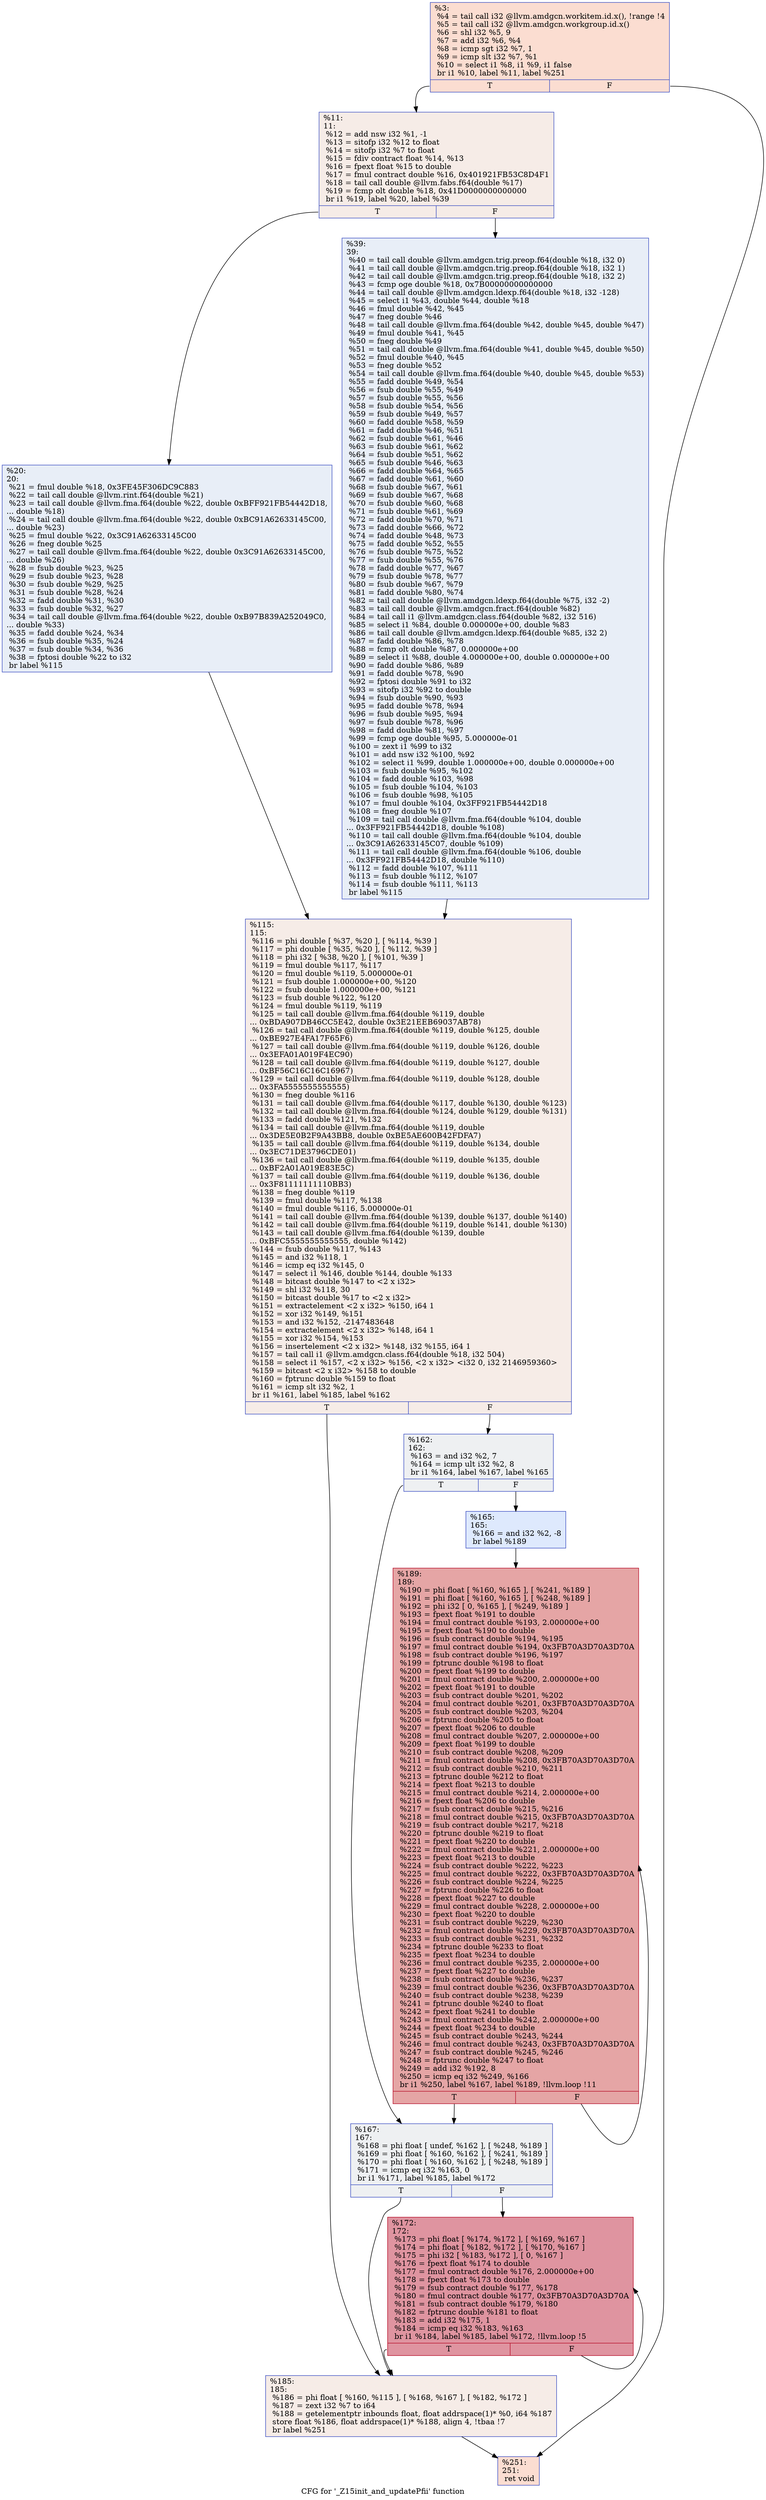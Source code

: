 digraph "CFG for '_Z15init_and_updatePfii' function" {
	label="CFG for '_Z15init_and_updatePfii' function";

	Node0x616bd10 [shape=record,color="#3d50c3ff", style=filled, fillcolor="#f7b39670",label="{%3:\l  %4 = tail call i32 @llvm.amdgcn.workitem.id.x(), !range !4\l  %5 = tail call i32 @llvm.amdgcn.workgroup.id.x()\l  %6 = shl i32 %5, 9\l  %7 = add i32 %6, %4\l  %8 = icmp sgt i32 %7, 1\l  %9 = icmp slt i32 %7, %1\l  %10 = select i1 %8, i1 %9, i1 false\l  br i1 %10, label %11, label %251\l|{<s0>T|<s1>F}}"];
	Node0x616bd10:s0 -> Node0x616ca70;
	Node0x616bd10:s1 -> Node0x616d6a0;
	Node0x616ca70 [shape=record,color="#3d50c3ff", style=filled, fillcolor="#ead5c970",label="{%11:\l11:                                               \l  %12 = add nsw i32 %1, -1\l  %13 = sitofp i32 %12 to float\l  %14 = sitofp i32 %7 to float\l  %15 = fdiv contract float %14, %13\l  %16 = fpext float %15 to double\l  %17 = fmul contract double %16, 0x401921FB53C8D4F1\l  %18 = tail call double @llvm.fabs.f64(double %17)\l  %19 = fcmp olt double %18, 0x41D0000000000000\l  br i1 %19, label %20, label %39\l|{<s0>T|<s1>F}}"];
	Node0x616ca70:s0 -> Node0x616e890;
	Node0x616ca70:s1 -> Node0x616e920;
	Node0x616e890 [shape=record,color="#3d50c3ff", style=filled, fillcolor="#cbd8ee70",label="{%20:\l20:                                               \l  %21 = fmul double %18, 0x3FE45F306DC9C883\l  %22 = tail call double @llvm.rint.f64(double %21)\l  %23 = tail call double @llvm.fma.f64(double %22, double 0xBFF921FB54442D18,\l... double %18)\l  %24 = tail call double @llvm.fma.f64(double %22, double 0xBC91A62633145C00,\l... double %23)\l  %25 = fmul double %22, 0x3C91A62633145C00\l  %26 = fneg double %25\l  %27 = tail call double @llvm.fma.f64(double %22, double 0x3C91A62633145C00,\l... double %26)\l  %28 = fsub double %23, %25\l  %29 = fsub double %23, %28\l  %30 = fsub double %29, %25\l  %31 = fsub double %28, %24\l  %32 = fadd double %31, %30\l  %33 = fsub double %32, %27\l  %34 = tail call double @llvm.fma.f64(double %22, double 0xB97B839A252049C0,\l... double %33)\l  %35 = fadd double %24, %34\l  %36 = fsub double %35, %24\l  %37 = fsub double %34, %36\l  %38 = fptosi double %22 to i32\l  br label %115\l}"];
	Node0x616e890 -> Node0x616fc20;
	Node0x616e920 [shape=record,color="#3d50c3ff", style=filled, fillcolor="#cbd8ee70",label="{%39:\l39:                                               \l  %40 = tail call double @llvm.amdgcn.trig.preop.f64(double %18, i32 0)\l  %41 = tail call double @llvm.amdgcn.trig.preop.f64(double %18, i32 1)\l  %42 = tail call double @llvm.amdgcn.trig.preop.f64(double %18, i32 2)\l  %43 = fcmp oge double %18, 0x7B00000000000000\l  %44 = tail call double @llvm.amdgcn.ldexp.f64(double %18, i32 -128)\l  %45 = select i1 %43, double %44, double %18\l  %46 = fmul double %42, %45\l  %47 = fneg double %46\l  %48 = tail call double @llvm.fma.f64(double %42, double %45, double %47)\l  %49 = fmul double %41, %45\l  %50 = fneg double %49\l  %51 = tail call double @llvm.fma.f64(double %41, double %45, double %50)\l  %52 = fmul double %40, %45\l  %53 = fneg double %52\l  %54 = tail call double @llvm.fma.f64(double %40, double %45, double %53)\l  %55 = fadd double %49, %54\l  %56 = fsub double %55, %49\l  %57 = fsub double %55, %56\l  %58 = fsub double %54, %56\l  %59 = fsub double %49, %57\l  %60 = fadd double %58, %59\l  %61 = fadd double %46, %51\l  %62 = fsub double %61, %46\l  %63 = fsub double %61, %62\l  %64 = fsub double %51, %62\l  %65 = fsub double %46, %63\l  %66 = fadd double %64, %65\l  %67 = fadd double %61, %60\l  %68 = fsub double %67, %61\l  %69 = fsub double %67, %68\l  %70 = fsub double %60, %68\l  %71 = fsub double %61, %69\l  %72 = fadd double %70, %71\l  %73 = fadd double %66, %72\l  %74 = fadd double %48, %73\l  %75 = fadd double %52, %55\l  %76 = fsub double %75, %52\l  %77 = fsub double %55, %76\l  %78 = fadd double %77, %67\l  %79 = fsub double %78, %77\l  %80 = fsub double %67, %79\l  %81 = fadd double %80, %74\l  %82 = tail call double @llvm.amdgcn.ldexp.f64(double %75, i32 -2)\l  %83 = tail call double @llvm.amdgcn.fract.f64(double %82)\l  %84 = tail call i1 @llvm.amdgcn.class.f64(double %82, i32 516)\l  %85 = select i1 %84, double 0.000000e+00, double %83\l  %86 = tail call double @llvm.amdgcn.ldexp.f64(double %85, i32 2)\l  %87 = fadd double %86, %78\l  %88 = fcmp olt double %87, 0.000000e+00\l  %89 = select i1 %88, double 4.000000e+00, double 0.000000e+00\l  %90 = fadd double %86, %89\l  %91 = fadd double %78, %90\l  %92 = fptosi double %91 to i32\l  %93 = sitofp i32 %92 to double\l  %94 = fsub double %90, %93\l  %95 = fadd double %78, %94\l  %96 = fsub double %95, %94\l  %97 = fsub double %78, %96\l  %98 = fadd double %81, %97\l  %99 = fcmp oge double %95, 5.000000e-01\l  %100 = zext i1 %99 to i32\l  %101 = add nsw i32 %100, %92\l  %102 = select i1 %99, double 1.000000e+00, double 0.000000e+00\l  %103 = fsub double %95, %102\l  %104 = fadd double %103, %98\l  %105 = fsub double %104, %103\l  %106 = fsub double %98, %105\l  %107 = fmul double %104, 0x3FF921FB54442D18\l  %108 = fneg double %107\l  %109 = tail call double @llvm.fma.f64(double %104, double\l... 0x3FF921FB54442D18, double %108)\l  %110 = tail call double @llvm.fma.f64(double %104, double\l... 0x3C91A62633145C07, double %109)\l  %111 = tail call double @llvm.fma.f64(double %106, double\l... 0x3FF921FB54442D18, double %110)\l  %112 = fadd double %107, %111\l  %113 = fsub double %112, %107\l  %114 = fsub double %111, %113\l  br label %115\l}"];
	Node0x616e920 -> Node0x616fc20;
	Node0x616fc20 [shape=record,color="#3d50c3ff", style=filled, fillcolor="#ead5c970",label="{%115:\l115:                                              \l  %116 = phi double [ %37, %20 ], [ %114, %39 ]\l  %117 = phi double [ %35, %20 ], [ %112, %39 ]\l  %118 = phi i32 [ %38, %20 ], [ %101, %39 ]\l  %119 = fmul double %117, %117\l  %120 = fmul double %119, 5.000000e-01\l  %121 = fsub double 1.000000e+00, %120\l  %122 = fsub double 1.000000e+00, %121\l  %123 = fsub double %122, %120\l  %124 = fmul double %119, %119\l  %125 = tail call double @llvm.fma.f64(double %119, double\l... 0xBDA907DB46CC5E42, double 0x3E21EEB69037AB78)\l  %126 = tail call double @llvm.fma.f64(double %119, double %125, double\l... 0xBE927E4FA17F65F6)\l  %127 = tail call double @llvm.fma.f64(double %119, double %126, double\l... 0x3EFA01A019F4EC90)\l  %128 = tail call double @llvm.fma.f64(double %119, double %127, double\l... 0xBF56C16C16C16967)\l  %129 = tail call double @llvm.fma.f64(double %119, double %128, double\l... 0x3FA5555555555555)\l  %130 = fneg double %116\l  %131 = tail call double @llvm.fma.f64(double %117, double %130, double %123)\l  %132 = tail call double @llvm.fma.f64(double %124, double %129, double %131)\l  %133 = fadd double %121, %132\l  %134 = tail call double @llvm.fma.f64(double %119, double\l... 0x3DE5E0B2F9A43BB8, double 0xBE5AE600B42FDFA7)\l  %135 = tail call double @llvm.fma.f64(double %119, double %134, double\l... 0x3EC71DE3796CDE01)\l  %136 = tail call double @llvm.fma.f64(double %119, double %135, double\l... 0xBF2A01A019E83E5C)\l  %137 = tail call double @llvm.fma.f64(double %119, double %136, double\l... 0x3F81111111110BB3)\l  %138 = fneg double %119\l  %139 = fmul double %117, %138\l  %140 = fmul double %116, 5.000000e-01\l  %141 = tail call double @llvm.fma.f64(double %139, double %137, double %140)\l  %142 = tail call double @llvm.fma.f64(double %119, double %141, double %130)\l  %143 = tail call double @llvm.fma.f64(double %139, double\l... 0xBFC5555555555555, double %142)\l  %144 = fsub double %117, %143\l  %145 = and i32 %118, 1\l  %146 = icmp eq i32 %145, 0\l  %147 = select i1 %146, double %144, double %133\l  %148 = bitcast double %147 to \<2 x i32\>\l  %149 = shl i32 %118, 30\l  %150 = bitcast double %17 to \<2 x i32\>\l  %151 = extractelement \<2 x i32\> %150, i64 1\l  %152 = xor i32 %149, %151\l  %153 = and i32 %152, -2147483648\l  %154 = extractelement \<2 x i32\> %148, i64 1\l  %155 = xor i32 %154, %153\l  %156 = insertelement \<2 x i32\> %148, i32 %155, i64 1\l  %157 = tail call i1 @llvm.amdgcn.class.f64(double %18, i32 504)\l  %158 = select i1 %157, \<2 x i32\> %156, \<2 x i32\> \<i32 0, i32 2146959360\>\l  %159 = bitcast \<2 x i32\> %158 to double\l  %160 = fptrunc double %159 to float\l  %161 = icmp slt i32 %2, 1\l  br i1 %161, label %185, label %162\l|{<s0>T|<s1>F}}"];
	Node0x616fc20:s0 -> Node0x6176a80;
	Node0x616fc20:s1 -> Node0x6176b10;
	Node0x6176b10 [shape=record,color="#3d50c3ff", style=filled, fillcolor="#d9dce170",label="{%162:\l162:                                              \l  %163 = and i32 %2, 7\l  %164 = icmp ult i32 %2, 8\l  br i1 %164, label %167, label %165\l|{<s0>T|<s1>F}}"];
	Node0x6176b10:s0 -> Node0x6176dd0;
	Node0x6176b10:s1 -> Node0x6176e20;
	Node0x6176e20 [shape=record,color="#3d50c3ff", style=filled, fillcolor="#b5cdfa70",label="{%165:\l165:                                              \l  %166 = and i32 %2, -8\l  br label %189\l}"];
	Node0x6176e20 -> Node0x6177020;
	Node0x6176dd0 [shape=record,color="#3d50c3ff", style=filled, fillcolor="#d9dce170",label="{%167:\l167:                                              \l  %168 = phi float [ undef, %162 ], [ %248, %189 ]\l  %169 = phi float [ %160, %162 ], [ %241, %189 ]\l  %170 = phi float [ %160, %162 ], [ %248, %189 ]\l  %171 = icmp eq i32 %163, 0\l  br i1 %171, label %185, label %172\l|{<s0>T|<s1>F}}"];
	Node0x6176dd0:s0 -> Node0x6176a80;
	Node0x6176dd0:s1 -> Node0x6177840;
	Node0x6177840 [shape=record,color="#b70d28ff", style=filled, fillcolor="#b70d2870",label="{%172:\l172:                                              \l  %173 = phi float [ %174, %172 ], [ %169, %167 ]\l  %174 = phi float [ %182, %172 ], [ %170, %167 ]\l  %175 = phi i32 [ %183, %172 ], [ 0, %167 ]\l  %176 = fpext float %174 to double\l  %177 = fmul contract double %176, 2.000000e+00\l  %178 = fpext float %173 to double\l  %179 = fsub contract double %177, %178\l  %180 = fmul contract double %177, 0x3FB70A3D70A3D70A\l  %181 = fsub contract double %179, %180\l  %182 = fptrunc double %181 to float\l  %183 = add i32 %175, 1\l  %184 = icmp eq i32 %183, %163\l  br i1 %184, label %185, label %172, !llvm.loop !5\l|{<s0>T|<s1>F}}"];
	Node0x6177840:s0 -> Node0x6176a80;
	Node0x6177840:s1 -> Node0x6177840;
	Node0x6176a80 [shape=record,color="#3d50c3ff", style=filled, fillcolor="#ead5c970",label="{%185:\l185:                                              \l  %186 = phi float [ %160, %115 ], [ %168, %167 ], [ %182, %172 ]\l  %187 = zext i32 %7 to i64\l  %188 = getelementptr inbounds float, float addrspace(1)* %0, i64 %187\l  store float %186, float addrspace(1)* %188, align 4, !tbaa !7\l  br label %251\l}"];
	Node0x6176a80 -> Node0x616d6a0;
	Node0x6177020 [shape=record,color="#b70d28ff", style=filled, fillcolor="#c5333470",label="{%189:\l189:                                              \l  %190 = phi float [ %160, %165 ], [ %241, %189 ]\l  %191 = phi float [ %160, %165 ], [ %248, %189 ]\l  %192 = phi i32 [ 0, %165 ], [ %249, %189 ]\l  %193 = fpext float %191 to double\l  %194 = fmul contract double %193, 2.000000e+00\l  %195 = fpext float %190 to double\l  %196 = fsub contract double %194, %195\l  %197 = fmul contract double %194, 0x3FB70A3D70A3D70A\l  %198 = fsub contract double %196, %197\l  %199 = fptrunc double %198 to float\l  %200 = fpext float %199 to double\l  %201 = fmul contract double %200, 2.000000e+00\l  %202 = fpext float %191 to double\l  %203 = fsub contract double %201, %202\l  %204 = fmul contract double %201, 0x3FB70A3D70A3D70A\l  %205 = fsub contract double %203, %204\l  %206 = fptrunc double %205 to float\l  %207 = fpext float %206 to double\l  %208 = fmul contract double %207, 2.000000e+00\l  %209 = fpext float %199 to double\l  %210 = fsub contract double %208, %209\l  %211 = fmul contract double %208, 0x3FB70A3D70A3D70A\l  %212 = fsub contract double %210, %211\l  %213 = fptrunc double %212 to float\l  %214 = fpext float %213 to double\l  %215 = fmul contract double %214, 2.000000e+00\l  %216 = fpext float %206 to double\l  %217 = fsub contract double %215, %216\l  %218 = fmul contract double %215, 0x3FB70A3D70A3D70A\l  %219 = fsub contract double %217, %218\l  %220 = fptrunc double %219 to float\l  %221 = fpext float %220 to double\l  %222 = fmul contract double %221, 2.000000e+00\l  %223 = fpext float %213 to double\l  %224 = fsub contract double %222, %223\l  %225 = fmul contract double %222, 0x3FB70A3D70A3D70A\l  %226 = fsub contract double %224, %225\l  %227 = fptrunc double %226 to float\l  %228 = fpext float %227 to double\l  %229 = fmul contract double %228, 2.000000e+00\l  %230 = fpext float %220 to double\l  %231 = fsub contract double %229, %230\l  %232 = fmul contract double %229, 0x3FB70A3D70A3D70A\l  %233 = fsub contract double %231, %232\l  %234 = fptrunc double %233 to float\l  %235 = fpext float %234 to double\l  %236 = fmul contract double %235, 2.000000e+00\l  %237 = fpext float %227 to double\l  %238 = fsub contract double %236, %237\l  %239 = fmul contract double %236, 0x3FB70A3D70A3D70A\l  %240 = fsub contract double %238, %239\l  %241 = fptrunc double %240 to float\l  %242 = fpext float %241 to double\l  %243 = fmul contract double %242, 2.000000e+00\l  %244 = fpext float %234 to double\l  %245 = fsub contract double %243, %244\l  %246 = fmul contract double %243, 0x3FB70A3D70A3D70A\l  %247 = fsub contract double %245, %246\l  %248 = fptrunc double %247 to float\l  %249 = add i32 %192, 8\l  %250 = icmp eq i32 %249, %166\l  br i1 %250, label %167, label %189, !llvm.loop !11\l|{<s0>T|<s1>F}}"];
	Node0x6177020:s0 -> Node0x6176dd0;
	Node0x6177020:s1 -> Node0x6177020;
	Node0x616d6a0 [shape=record,color="#3d50c3ff", style=filled, fillcolor="#f7b39670",label="{%251:\l251:                                              \l  ret void\l}"];
}
